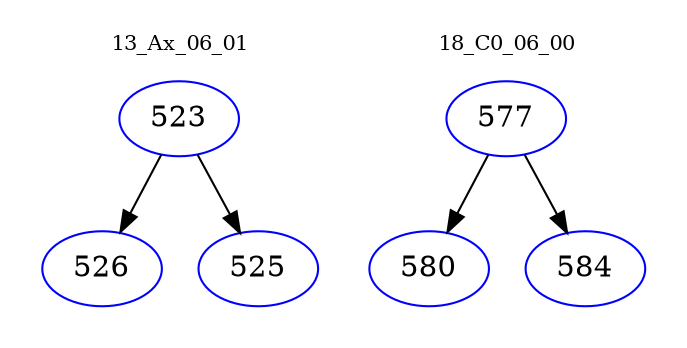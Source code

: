 digraph{
subgraph cluster_0 {
color = white
label = "13_Ax_06_01";
fontsize=10;
T0_523 [label="523", color="blue"]
T0_523 -> T0_526 [color="black"]
T0_526 [label="526", color="blue"]
T0_523 -> T0_525 [color="black"]
T0_525 [label="525", color="blue"]
}
subgraph cluster_1 {
color = white
label = "18_C0_06_00";
fontsize=10;
T1_577 [label="577", color="blue"]
T1_577 -> T1_580 [color="black"]
T1_580 [label="580", color="blue"]
T1_577 -> T1_584 [color="black"]
T1_584 [label="584", color="blue"]
}
}
